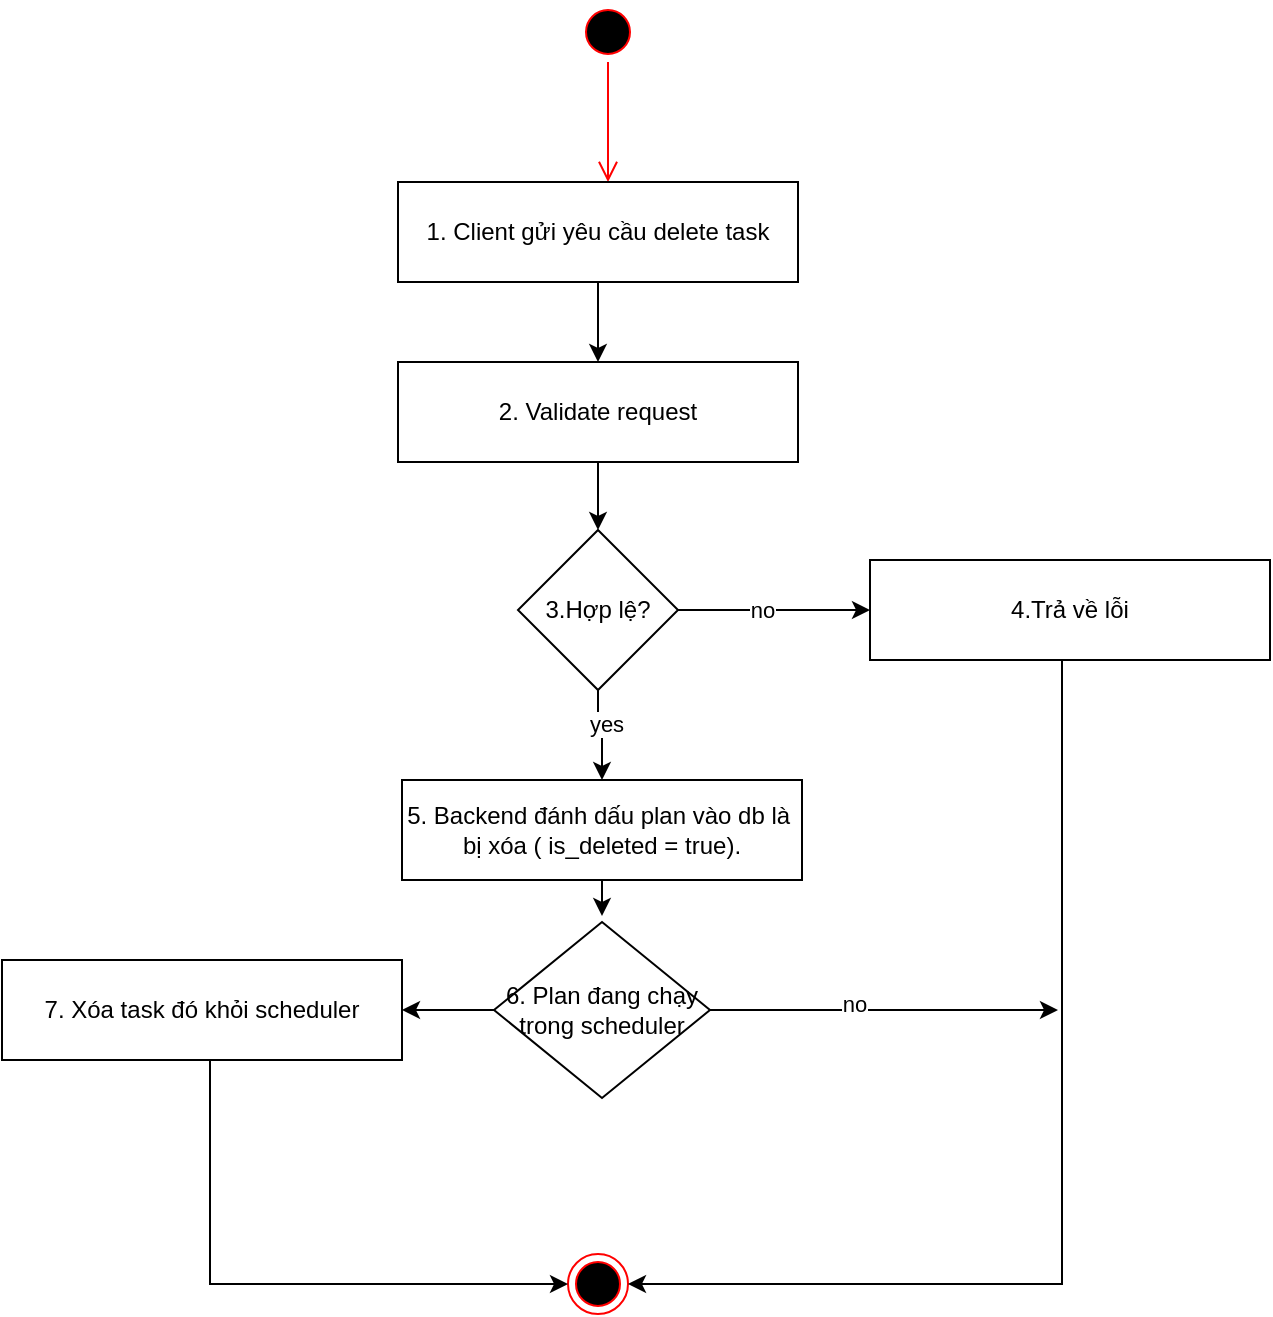 <mxfile version="27.0.5">
  <diagram name="Page-1" id="KpiYwarOaAkSO-xiTwhi">
    <mxGraphModel dx="1426" dy="751" grid="0" gridSize="10" guides="1" tooltips="1" connect="1" arrows="1" fold="1" page="1" pageScale="1" pageWidth="850" pageHeight="1100" math="0" shadow="0">
      <root>
        <mxCell id="0" />
        <mxCell id="1" parent="0" />
        <mxCell id="F6e7hwrJ1lz1xphXKw3a-1" value="" style="ellipse;html=1;shape=startState;fillColor=#000000;strokeColor=#ff0000;" parent="1" vertex="1">
          <mxGeometry x="370" y="20" width="30" height="30" as="geometry" />
        </mxCell>
        <mxCell id="F6e7hwrJ1lz1xphXKw3a-2" value="" style="edgeStyle=orthogonalEdgeStyle;html=1;verticalAlign=bottom;endArrow=open;endSize=8;strokeColor=#ff0000;rounded=0;" parent="1" source="F6e7hwrJ1lz1xphXKw3a-1" edge="1">
          <mxGeometry relative="1" as="geometry">
            <mxPoint x="385" y="110" as="targetPoint" />
          </mxGeometry>
        </mxCell>
        <mxCell id="ejwaWuF_iRQw21t8vhkd-7" style="edgeStyle=orthogonalEdgeStyle;rounded=0;orthogonalLoop=1;jettySize=auto;html=1;" parent="1" source="F6e7hwrJ1lz1xphXKw3a-3" target="ejwaWuF_iRQw21t8vhkd-3" edge="1">
          <mxGeometry relative="1" as="geometry" />
        </mxCell>
        <mxCell id="F6e7hwrJ1lz1xphXKw3a-3" value="1. Client gửi yêu cầu delete task" style="rounded=0;whiteSpace=wrap;html=1;" parent="1" vertex="1">
          <mxGeometry x="280" y="110" width="200" height="50" as="geometry" />
        </mxCell>
        <mxCell id="ejwaWuF_iRQw21t8vhkd-12" value="" style="edgeStyle=orthogonalEdgeStyle;rounded=0;orthogonalLoop=1;jettySize=auto;html=1;" parent="1" source="ejwaWuF_iRQw21t8vhkd-3" target="ejwaWuF_iRQw21t8vhkd-11" edge="1">
          <mxGeometry relative="1" as="geometry" />
        </mxCell>
        <mxCell id="ejwaWuF_iRQw21t8vhkd-3" value="2. Validate request" style="rounded=0;whiteSpace=wrap;html=1;" parent="1" vertex="1">
          <mxGeometry x="280" y="200" width="200" height="50" as="geometry" />
        </mxCell>
        <mxCell id="ejwaWuF_iRQw21t8vhkd-4" value="5. Backend đánh dấu plan vào db là&amp;nbsp; bị xóa ( is_deleted = true)." style="rounded=0;whiteSpace=wrap;html=1;" parent="1" vertex="1">
          <mxGeometry x="282" y="409" width="200" height="50" as="geometry" />
        </mxCell>
        <mxCell id="ejwaWuF_iRQw21t8vhkd-6" value="s" style="ellipse;html=1;shape=endState;fillColor=#000000;strokeColor=#ff0000;" parent="1" vertex="1">
          <mxGeometry x="365" y="646" width="30" height="30" as="geometry" />
        </mxCell>
        <mxCell id="ejwaWuF_iRQw21t8vhkd-13" value="" style="edgeStyle=orthogonalEdgeStyle;rounded=0;orthogonalLoop=1;jettySize=auto;html=1;" parent="1" source="ejwaWuF_iRQw21t8vhkd-11" target="ejwaWuF_iRQw21t8vhkd-4" edge="1">
          <mxGeometry relative="1" as="geometry" />
        </mxCell>
        <mxCell id="ejwaWuF_iRQw21t8vhkd-17" value="yes" style="edgeLabel;html=1;align=center;verticalAlign=middle;resizable=0;points=[];" parent="ejwaWuF_iRQw21t8vhkd-13" vertex="1" connectable="0">
          <mxGeometry x="-0.275" y="4" relative="1" as="geometry">
            <mxPoint as="offset" />
          </mxGeometry>
        </mxCell>
        <mxCell id="ejwaWuF_iRQw21t8vhkd-15" style="edgeStyle=orthogonalEdgeStyle;rounded=0;orthogonalLoop=1;jettySize=auto;html=1;" parent="1" source="ejwaWuF_iRQw21t8vhkd-11" target="ejwaWuF_iRQw21t8vhkd-14" edge="1">
          <mxGeometry relative="1" as="geometry" />
        </mxCell>
        <mxCell id="ejwaWuF_iRQw21t8vhkd-16" value="no" style="edgeLabel;html=1;align=center;verticalAlign=middle;resizable=0;points=[];" parent="ejwaWuF_iRQw21t8vhkd-15" vertex="1" connectable="0">
          <mxGeometry x="-0.133" relative="1" as="geometry">
            <mxPoint as="offset" />
          </mxGeometry>
        </mxCell>
        <mxCell id="ejwaWuF_iRQw21t8vhkd-11" value="3.Hợp lệ?" style="rhombus;whiteSpace=wrap;html=1;" parent="1" vertex="1">
          <mxGeometry x="340" y="284" width="80" height="80" as="geometry" />
        </mxCell>
        <mxCell id="ejwaWuF_iRQw21t8vhkd-18" style="edgeStyle=orthogonalEdgeStyle;rounded=0;orthogonalLoop=1;jettySize=auto;html=1;entryX=1;entryY=0.5;entryDx=0;entryDy=0;" parent="1" source="ejwaWuF_iRQw21t8vhkd-14" target="ejwaWuF_iRQw21t8vhkd-6" edge="1">
          <mxGeometry relative="1" as="geometry">
            <Array as="points">
              <mxPoint x="612" y="661" />
            </Array>
          </mxGeometry>
        </mxCell>
        <mxCell id="ejwaWuF_iRQw21t8vhkd-14" value="4.Trả về lỗi" style="rounded=0;whiteSpace=wrap;html=1;" parent="1" vertex="1">
          <mxGeometry x="516" y="299" width="200" height="50" as="geometry" />
        </mxCell>
        <mxCell id="ejwaWuF_iRQw21t8vhkd-27" value="" style="endArrow=classic;html=1;rounded=0;exitX=0.5;exitY=1;exitDx=0;exitDy=0;entryX=0.5;entryY=0;entryDx=0;entryDy=0;" parent="1" source="ejwaWuF_iRQw21t8vhkd-4" edge="1">
          <mxGeometry width="50" height="50" relative="1" as="geometry">
            <mxPoint x="128" y="541" as="sourcePoint" />
            <mxPoint x="382" y="477" as="targetPoint" />
          </mxGeometry>
        </mxCell>
        <mxCell id="ejwaWuF_iRQw21t8vhkd-31" style="edgeStyle=orthogonalEdgeStyle;rounded=0;orthogonalLoop=1;jettySize=auto;html=1;" parent="1" source="ejwaWuF_iRQw21t8vhkd-30" edge="1">
          <mxGeometry relative="1" as="geometry">
            <mxPoint x="610" y="524" as="targetPoint" />
          </mxGeometry>
        </mxCell>
        <mxCell id="ejwaWuF_iRQw21t8vhkd-32" value="no" style="edgeLabel;html=1;align=center;verticalAlign=middle;resizable=0;points=[];" parent="ejwaWuF_iRQw21t8vhkd-31" vertex="1" connectable="0">
          <mxGeometry x="-0.175" y="3" relative="1" as="geometry">
            <mxPoint as="offset" />
          </mxGeometry>
        </mxCell>
        <mxCell id="ejwaWuF_iRQw21t8vhkd-34" style="edgeStyle=orthogonalEdgeStyle;rounded=0;orthogonalLoop=1;jettySize=auto;html=1;entryX=1;entryY=0.5;entryDx=0;entryDy=0;" parent="1" source="ejwaWuF_iRQw21t8vhkd-30" target="ejwaWuF_iRQw21t8vhkd-33" edge="1">
          <mxGeometry relative="1" as="geometry" />
        </mxCell>
        <mxCell id="ejwaWuF_iRQw21t8vhkd-30" value="6. Plan đang chạy trong scheduler" style="rhombus;whiteSpace=wrap;html=1;" parent="1" vertex="1">
          <mxGeometry x="328" y="480" width="108" height="88" as="geometry" />
        </mxCell>
        <mxCell id="ejwaWuF_iRQw21t8vhkd-36" style="edgeStyle=orthogonalEdgeStyle;rounded=0;orthogonalLoop=1;jettySize=auto;html=1;entryX=0;entryY=0.5;entryDx=0;entryDy=0;" parent="1" source="ejwaWuF_iRQw21t8vhkd-33" target="ejwaWuF_iRQw21t8vhkd-6" edge="1">
          <mxGeometry relative="1" as="geometry">
            <Array as="points">
              <mxPoint x="186" y="661" />
            </Array>
          </mxGeometry>
        </mxCell>
        <mxCell id="ejwaWuF_iRQw21t8vhkd-33" value="7. Xóa task đó khỏi scheduler" style="rounded=0;whiteSpace=wrap;html=1;" parent="1" vertex="1">
          <mxGeometry x="82" y="499" width="200" height="50" as="geometry" />
        </mxCell>
      </root>
    </mxGraphModel>
  </diagram>
</mxfile>
